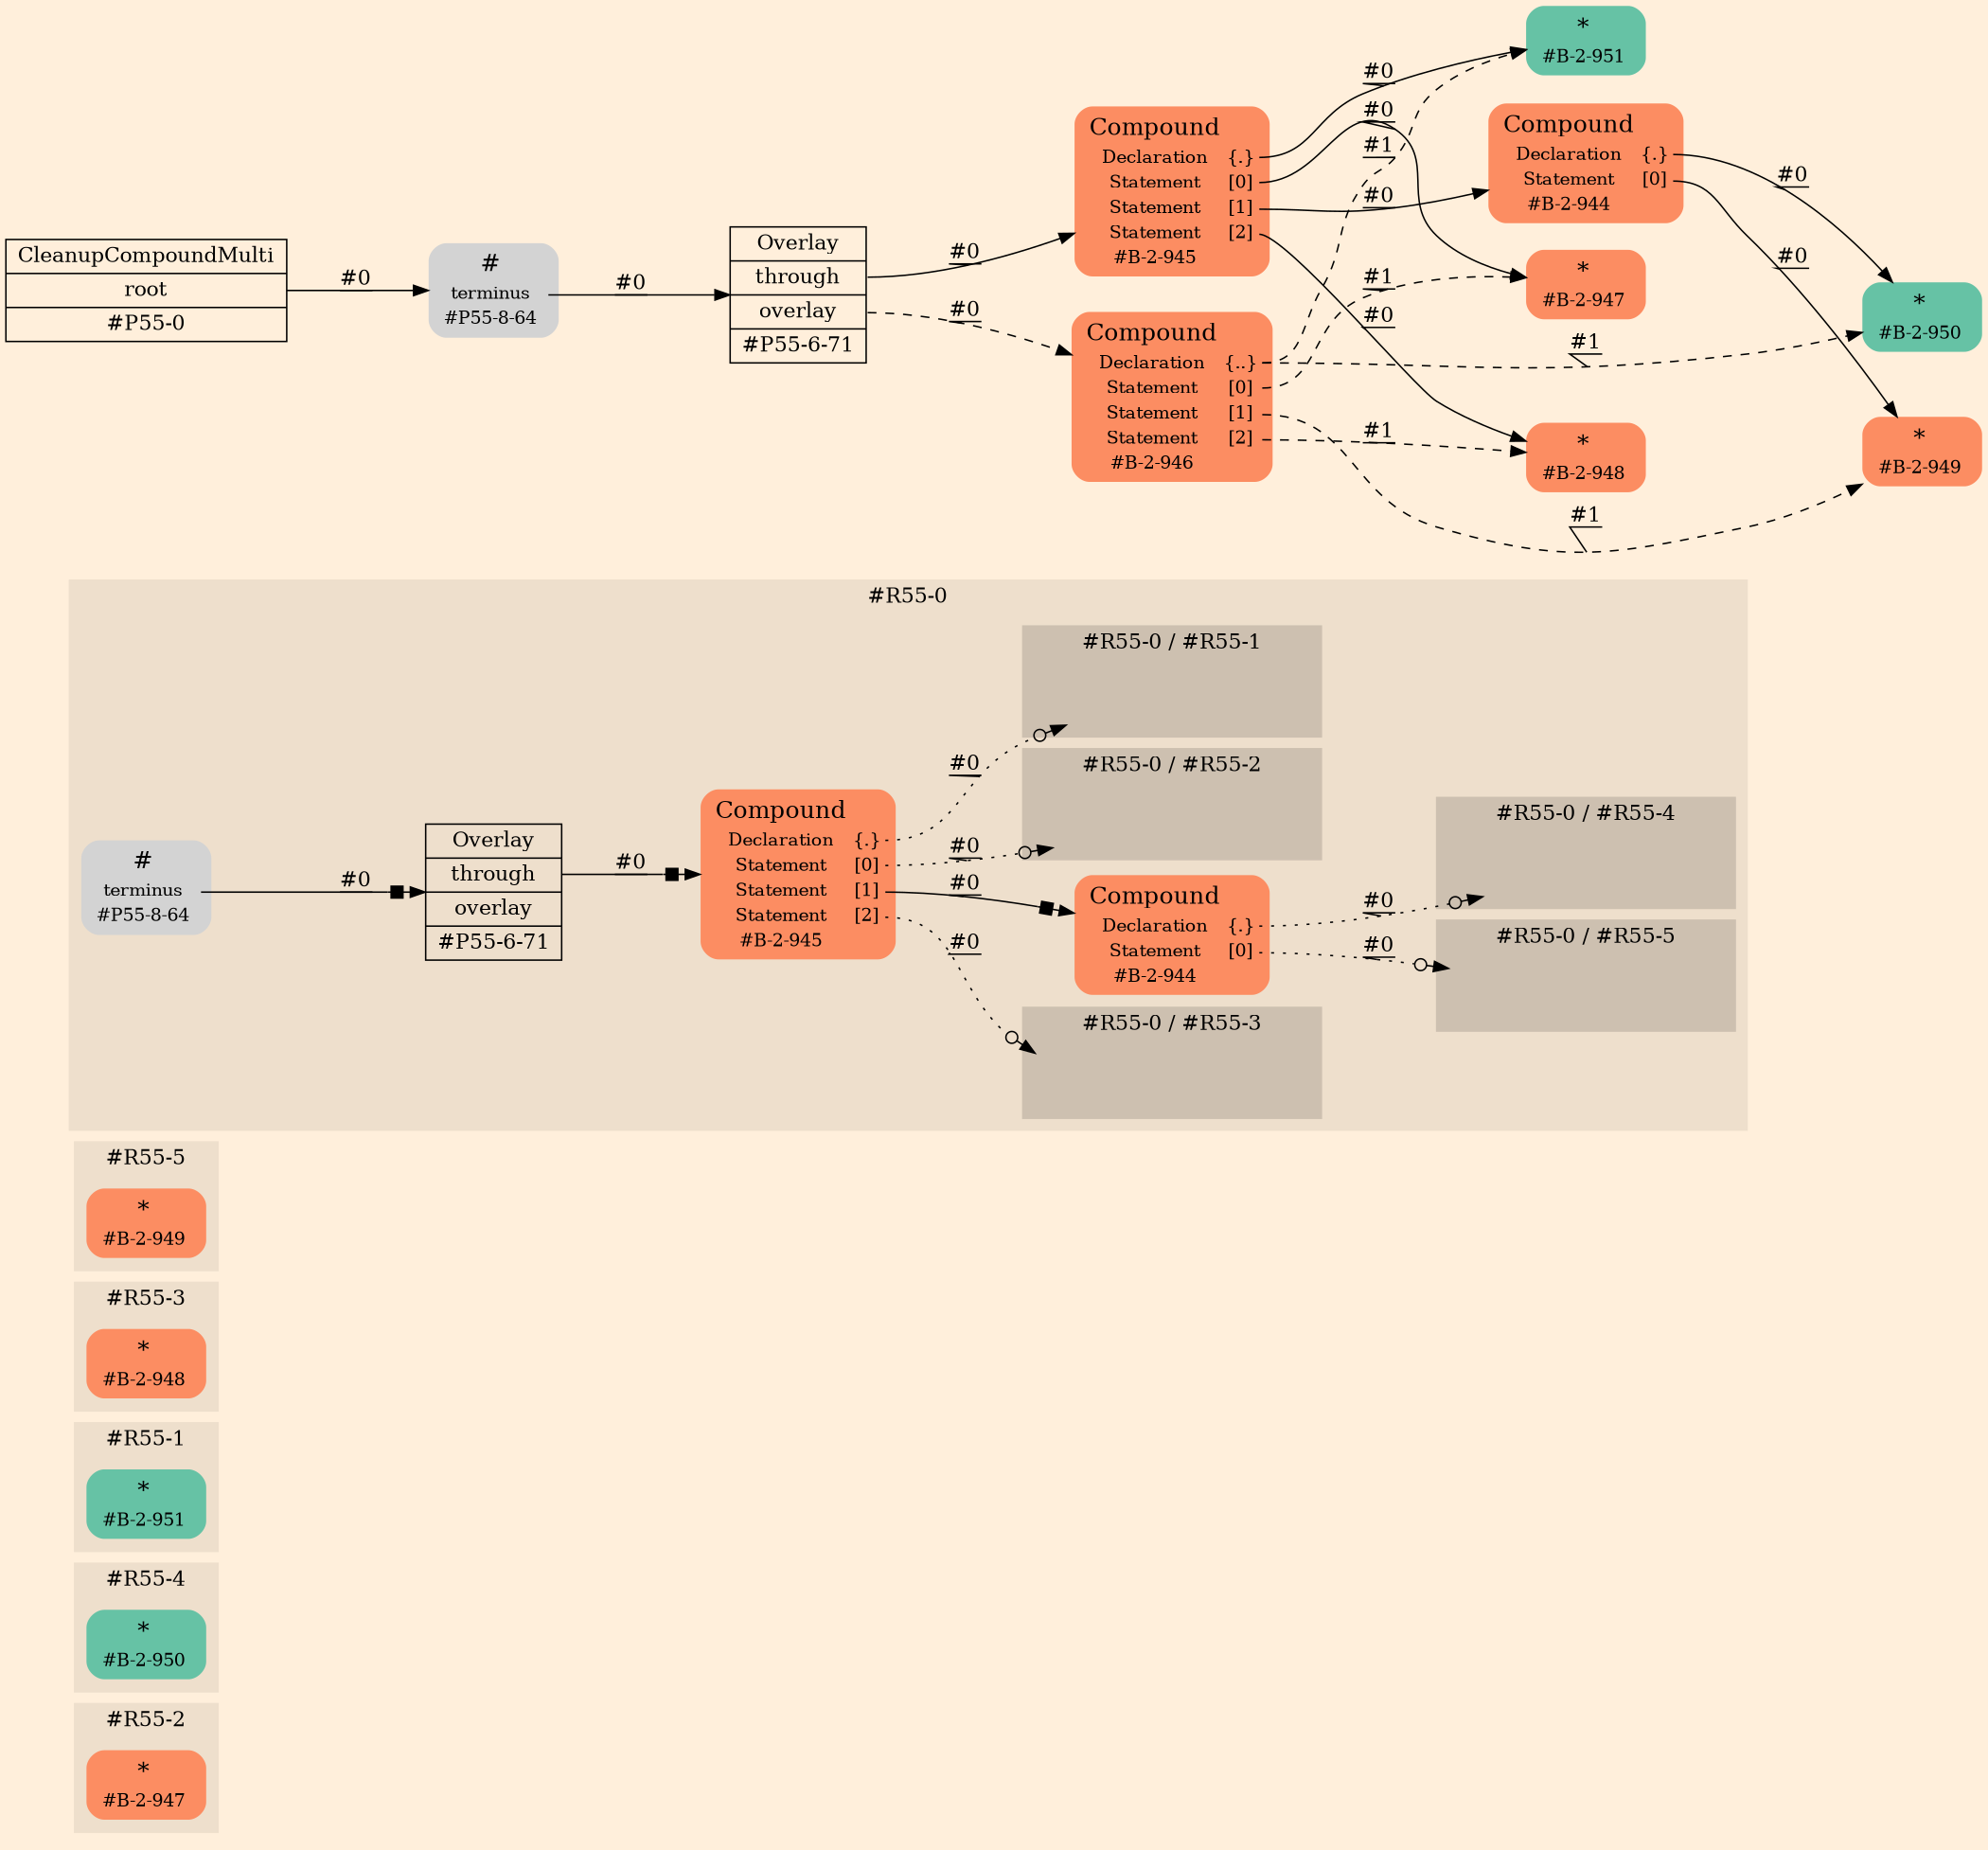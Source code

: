 digraph Inferno {
graph [
    rankdir = "LR"
    ranksep = 1.0
    size = "14,20"
    bgcolor = antiquewhite1
    color = black
    fontcolor = black
];
node [
];

// -------------------- figure #R55-2 --------------------
subgraph "cluster#R55-2" {
    label = "#R55-2"
    style = "filled"
    color = antiquewhite2
    "#R55-2 / #B-2-947" [
        shape = "plaintext"
        fillcolor = "/set28/2"
        label = <<TABLE BORDER="0" CELLBORDER="0" CELLSPACING="0">
         <TR><TD><FONT POINT-SIZE="16.0">*</FONT></TD><TD></TD></TR>
         <TR><TD>#B-2-947</TD><TD PORT="port0"></TD></TR>
        </TABLE>>
        style = "rounded,filled"
        fontsize = "12"
    ];
    
}


// -------------------- figure #R55-4 --------------------
subgraph "cluster#R55-4" {
    label = "#R55-4"
    style = "filled"
    color = antiquewhite2
    "#R55-4 / #B-2-950" [
        shape = "plaintext"
        fillcolor = "/set28/1"
        label = <<TABLE BORDER="0" CELLBORDER="0" CELLSPACING="0">
         <TR><TD><FONT POINT-SIZE="16.0">*</FONT></TD><TD></TD></TR>
         <TR><TD>#B-2-950</TD><TD PORT="port0"></TD></TR>
        </TABLE>>
        style = "rounded,filled"
        fontsize = "12"
    ];
    
}


// -------------------- figure #R55-1 --------------------
subgraph "cluster#R55-1" {
    label = "#R55-1"
    style = "filled"
    color = antiquewhite2
    "#R55-1 / #B-2-951" [
        shape = "plaintext"
        fillcolor = "/set28/1"
        label = <<TABLE BORDER="0" CELLBORDER="0" CELLSPACING="0">
         <TR><TD><FONT POINT-SIZE="16.0">*</FONT></TD><TD></TD></TR>
         <TR><TD>#B-2-951</TD><TD PORT="port0"></TD></TR>
        </TABLE>>
        style = "rounded,filled"
        fontsize = "12"
    ];
    
}


// -------------------- figure #R55-3 --------------------
subgraph "cluster#R55-3" {
    label = "#R55-3"
    style = "filled"
    color = antiquewhite2
    "#R55-3 / #B-2-948" [
        shape = "plaintext"
        fillcolor = "/set28/2"
        label = <<TABLE BORDER="0" CELLBORDER="0" CELLSPACING="0">
         <TR><TD><FONT POINT-SIZE="16.0">*</FONT></TD><TD></TD></TR>
         <TR><TD>#B-2-948</TD><TD PORT="port0"></TD></TR>
        </TABLE>>
        style = "rounded,filled"
        fontsize = "12"
    ];
    
}


// -------------------- figure #R55-5 --------------------
subgraph "cluster#R55-5" {
    label = "#R55-5"
    style = "filled"
    color = antiquewhite2
    "#R55-5 / #B-2-949" [
        shape = "plaintext"
        fillcolor = "/set28/2"
        label = <<TABLE BORDER="0" CELLBORDER="0" CELLSPACING="0">
         <TR><TD><FONT POINT-SIZE="16.0">*</FONT></TD><TD></TD></TR>
         <TR><TD>#B-2-949</TD><TD PORT="port0"></TD></TR>
        </TABLE>>
        style = "rounded,filled"
        fontsize = "12"
    ];
    
}


// -------------------- figure #R55-0 --------------------
subgraph "cluster#R55-0" {
    label = "#R55-0"
    style = "filled"
    color = antiquewhite2
    "#R55-0 / #B-2-944" [
        shape = "plaintext"
        fillcolor = "/set28/2"
        label = <<TABLE BORDER="0" CELLBORDER="0" CELLSPACING="0">
         <TR><TD><FONT POINT-SIZE="16.0">Compound</FONT></TD><TD></TD></TR>
         <TR><TD>Declaration</TD><TD PORT="port0">{.}</TD></TR>
         <TR><TD>Statement</TD><TD PORT="port1">[0]</TD></TR>
         <TR><TD>#B-2-944</TD><TD PORT="port2"></TD></TR>
        </TABLE>>
        style = "rounded,filled"
        fontsize = "12"
    ];
    
    "#R55-0 / #B-2-945" [
        shape = "plaintext"
        fillcolor = "/set28/2"
        label = <<TABLE BORDER="0" CELLBORDER="0" CELLSPACING="0">
         <TR><TD><FONT POINT-SIZE="16.0">Compound</FONT></TD><TD></TD></TR>
         <TR><TD>Declaration</TD><TD PORT="port0">{.}</TD></TR>
         <TR><TD>Statement</TD><TD PORT="port1">[0]</TD></TR>
         <TR><TD>Statement</TD><TD PORT="port2">[1]</TD></TR>
         <TR><TD>Statement</TD><TD PORT="port3">[2]</TD></TR>
         <TR><TD>#B-2-945</TD><TD PORT="port4"></TD></TR>
        </TABLE>>
        style = "rounded,filled"
        fontsize = "12"
    ];
    
    "#R55-0 / #P55-8-64" [
        shape = "plaintext"
        label = <<TABLE BORDER="0" CELLBORDER="0" CELLSPACING="0">
         <TR><TD><FONT POINT-SIZE="16.0">#</FONT></TD><TD></TD></TR>
         <TR><TD>terminus</TD><TD PORT="port0"></TD></TR>
         <TR><TD>#P55-8-64</TD><TD PORT="port1"></TD></TR>
        </TABLE>>
        style = "rounded,filled"
        fontsize = "12"
    ];
    
    "#R55-0 / #P55-6-71" [
        shape = "record"
        fillcolor = antiquewhite2
        label = "<fixed> Overlay | <port0> through | <port1> overlay | <port2> #P55-6-71"
        style = "filled"
        fontsize = "14"
        color = black
        fontcolor = black
    ];
    
    subgraph "cluster#R55-0 / #R55-5" {
        label = "#R55-0 / #R55-5"
        style = "filled"
        color = antiquewhite3
        "#R55-0 / #0 / #B-2-949" [
            shape = "none"
            style = "invisible"
        ];
        
    }
    
    subgraph "cluster#R55-0 / #R55-3" {
        label = "#R55-0 / #R55-3"
        style = "filled"
        color = antiquewhite3
        "#R55-0 / #0 / #B-2-948" [
            shape = "none"
            style = "invisible"
        ];
        
    }
    
    subgraph "cluster#R55-0 / #R55-1" {
        label = "#R55-0 / #R55-1"
        style = "filled"
        color = antiquewhite3
        "#R55-0 / #0 / #B-2-951" [
            shape = "none"
            style = "invisible"
        ];
        
    }
    
    subgraph "cluster#R55-0 / #R55-4" {
        label = "#R55-0 / #R55-4"
        style = "filled"
        color = antiquewhite3
        "#R55-0 / #0 / #B-2-950" [
            shape = "none"
            style = "invisible"
        ];
        
    }
    
    subgraph "cluster#R55-0 / #R55-2" {
        label = "#R55-0 / #R55-2"
        style = "filled"
        color = antiquewhite3
        "#R55-0 / #0 / #B-2-947" [
            shape = "none"
            style = "invisible"
        ];
        
    }
    
}


// -------------------- transformation figure --------------------
"CR#P55-0" [
    shape = "record"
    fillcolor = antiquewhite1
    label = "<fixed> CleanupCompoundMulti | <port0> root | <port1> #P55-0"
    style = "filled"
    fontsize = "14"
    color = black
    fontcolor = black
];

"#P55-8-64" [
    shape = "plaintext"
    label = <<TABLE BORDER="0" CELLBORDER="0" CELLSPACING="0">
     <TR><TD><FONT POINT-SIZE="16.0">#</FONT></TD><TD></TD></TR>
     <TR><TD>terminus</TD><TD PORT="port0"></TD></TR>
     <TR><TD>#P55-8-64</TD><TD PORT="port1"></TD></TR>
    </TABLE>>
    style = "rounded,filled"
    fontsize = "12"
];

"#P55-6-71" [
    shape = "record"
    fillcolor = antiquewhite1
    label = "<fixed> Overlay | <port0> through | <port1> overlay | <port2> #P55-6-71"
    style = "filled"
    fontsize = "14"
    color = black
    fontcolor = black
];

"#B-2-945" [
    shape = "plaintext"
    fillcolor = "/set28/2"
    label = <<TABLE BORDER="0" CELLBORDER="0" CELLSPACING="0">
     <TR><TD><FONT POINT-SIZE="16.0">Compound</FONT></TD><TD></TD></TR>
     <TR><TD>Declaration</TD><TD PORT="port0">{.}</TD></TR>
     <TR><TD>Statement</TD><TD PORT="port1">[0]</TD></TR>
     <TR><TD>Statement</TD><TD PORT="port2">[1]</TD></TR>
     <TR><TD>Statement</TD><TD PORT="port3">[2]</TD></TR>
     <TR><TD>#B-2-945</TD><TD PORT="port4"></TD></TR>
    </TABLE>>
    style = "rounded,filled"
    fontsize = "12"
];

"#B-2-951" [
    shape = "plaintext"
    fillcolor = "/set28/1"
    label = <<TABLE BORDER="0" CELLBORDER="0" CELLSPACING="0">
     <TR><TD><FONT POINT-SIZE="16.0">*</FONT></TD><TD></TD></TR>
     <TR><TD>#B-2-951</TD><TD PORT="port0"></TD></TR>
    </TABLE>>
    style = "rounded,filled"
    fontsize = "12"
];

"#B-2-947" [
    shape = "plaintext"
    fillcolor = "/set28/2"
    label = <<TABLE BORDER="0" CELLBORDER="0" CELLSPACING="0">
     <TR><TD><FONT POINT-SIZE="16.0">*</FONT></TD><TD></TD></TR>
     <TR><TD>#B-2-947</TD><TD PORT="port0"></TD></TR>
    </TABLE>>
    style = "rounded,filled"
    fontsize = "12"
];

"#B-2-944" [
    shape = "plaintext"
    fillcolor = "/set28/2"
    label = <<TABLE BORDER="0" CELLBORDER="0" CELLSPACING="0">
     <TR><TD><FONT POINT-SIZE="16.0">Compound</FONT></TD><TD></TD></TR>
     <TR><TD>Declaration</TD><TD PORT="port0">{.}</TD></TR>
     <TR><TD>Statement</TD><TD PORT="port1">[0]</TD></TR>
     <TR><TD>#B-2-944</TD><TD PORT="port2"></TD></TR>
    </TABLE>>
    style = "rounded,filled"
    fontsize = "12"
];

"#B-2-950" [
    shape = "plaintext"
    fillcolor = "/set28/1"
    label = <<TABLE BORDER="0" CELLBORDER="0" CELLSPACING="0">
     <TR><TD><FONT POINT-SIZE="16.0">*</FONT></TD><TD></TD></TR>
     <TR><TD>#B-2-950</TD><TD PORT="port0"></TD></TR>
    </TABLE>>
    style = "rounded,filled"
    fontsize = "12"
];

"#B-2-949" [
    shape = "plaintext"
    fillcolor = "/set28/2"
    label = <<TABLE BORDER="0" CELLBORDER="0" CELLSPACING="0">
     <TR><TD><FONT POINT-SIZE="16.0">*</FONT></TD><TD></TD></TR>
     <TR><TD>#B-2-949</TD><TD PORT="port0"></TD></TR>
    </TABLE>>
    style = "rounded,filled"
    fontsize = "12"
];

"#B-2-948" [
    shape = "plaintext"
    fillcolor = "/set28/2"
    label = <<TABLE BORDER="0" CELLBORDER="0" CELLSPACING="0">
     <TR><TD><FONT POINT-SIZE="16.0">*</FONT></TD><TD></TD></TR>
     <TR><TD>#B-2-948</TD><TD PORT="port0"></TD></TR>
    </TABLE>>
    style = "rounded,filled"
    fontsize = "12"
];

"#B-2-946" [
    shape = "plaintext"
    fillcolor = "/set28/2"
    label = <<TABLE BORDER="0" CELLBORDER="0" CELLSPACING="0">
     <TR><TD><FONT POINT-SIZE="16.0">Compound</FONT></TD><TD></TD></TR>
     <TR><TD>Declaration</TD><TD PORT="port0">{..}</TD></TR>
     <TR><TD>Statement</TD><TD PORT="port1">[0]</TD></TR>
     <TR><TD>Statement</TD><TD PORT="port2">[1]</TD></TR>
     <TR><TD>Statement</TD><TD PORT="port3">[2]</TD></TR>
     <TR><TD>#B-2-946</TD><TD PORT="port4"></TD></TR>
    </TABLE>>
    style = "rounded,filled"
    fontsize = "12"
];


// -------------------- links --------------------
// links for block CR#P55-0
"CR#P55-0":port0 -> "#P55-8-64" [
    style="solid"
    label = "#0"
    decorate = true
    color = black
    fontcolor = black
];

// links for block #P55-8-64
"#P55-8-64":port0 -> "#P55-6-71" [
    style="solid"
    label = "#0"
    decorate = true
    color = black
    fontcolor = black
];

// links for block #P55-6-71
"#P55-6-71":port0 -> "#B-2-945" [
    style="solid"
    label = "#0"
    decorate = true
    color = black
    fontcolor = black
];

"#P55-6-71":port1 -> "#B-2-946" [
    style="dashed"
    label = "#0"
    decorate = true
    color = black
    fontcolor = black
];

// links for block #B-2-945
"#B-2-945":port0 -> "#B-2-951" [
    style="solid"
    label = "#0"
    decorate = true
    color = black
    fontcolor = black
];

"#B-2-945":port1 -> "#B-2-947" [
    style="solid"
    label = "#0"
    decorate = true
    color = black
    fontcolor = black
];

"#B-2-945":port2 -> "#B-2-944" [
    style="solid"
    label = "#0"
    decorate = true
    color = black
    fontcolor = black
];

"#B-2-945":port3 -> "#B-2-948" [
    style="solid"
    label = "#0"
    decorate = true
    color = black
    fontcolor = black
];

// links for block #B-2-951
// links for block #B-2-947
// links for block #B-2-944
"#B-2-944":port0 -> "#B-2-950" [
    style="solid"
    label = "#0"
    decorate = true
    color = black
    fontcolor = black
];

"#B-2-944":port1 -> "#B-2-949" [
    style="solid"
    label = "#0"
    decorate = true
    color = black
    fontcolor = black
];

// links for block #B-2-950
// links for block #B-2-949
// links for block #B-2-948
// links for block #B-2-946
"#B-2-946":port0 -> "#B-2-950" [
    style="dashed"
    label = "#1"
    decorate = true
    color = black
    fontcolor = black
];

"#B-2-946":port0 -> "#B-2-951" [
    style="dashed"
    label = "#1"
    decorate = true
    color = black
    fontcolor = black
];

"#B-2-946":port1 -> "#B-2-947" [
    style="dashed"
    label = "#1"
    decorate = true
    color = black
    fontcolor = black
];

"#B-2-946":port2 -> "#B-2-949" [
    style="dashed"
    label = "#1"
    decorate = true
    color = black
    fontcolor = black
];

"#B-2-946":port3 -> "#B-2-948" [
    style="dashed"
    label = "#1"
    decorate = true
    color = black
    fontcolor = black
];

// links for block #R55-0 / #B-2-944
"#R55-0 / #B-2-944":port0 -> "#R55-0 / #0 / #B-2-950" [
    style="dotted"
    arrowhead="normalnoneodot"
    label = "#0"
    decorate = true
    color = black
    fontcolor = black
];

"#R55-0 / #B-2-944":port1 -> "#R55-0 / #0 / #B-2-949" [
    style="dotted"
    arrowhead="normalnoneodot"
    label = "#0"
    decorate = true
    color = black
    fontcolor = black
];

// links for block #R55-0 / #B-2-945
"#R55-0 / #B-2-945":port0 -> "#R55-0 / #0 / #B-2-951" [
    style="dotted"
    arrowhead="normalnoneodot"
    label = "#0"
    decorate = true
    color = black
    fontcolor = black
];

"#R55-0 / #B-2-945":port1 -> "#R55-0 / #0 / #B-2-947" [
    style="dotted"
    arrowhead="normalnoneodot"
    label = "#0"
    decorate = true
    color = black
    fontcolor = black
];

"#R55-0 / #B-2-945":port2 -> "#R55-0 / #B-2-944" [
    style="solid"
    arrowhead="normalnonebox"
    label = "#0"
    decorate = true
    color = black
    fontcolor = black
];

"#R55-0 / #B-2-945":port3 -> "#R55-0 / #0 / #B-2-948" [
    style="dotted"
    arrowhead="normalnoneodot"
    label = "#0"
    decorate = true
    color = black
    fontcolor = black
];

// links for block #R55-0 / #P55-8-64
"#R55-0 / #P55-8-64":port0 -> "#R55-0 / #P55-6-71" [
    style="solid"
    arrowhead="normalnonebox"
    label = "#0"
    decorate = true
    color = black
    fontcolor = black
];

// links for block #R55-0 / #P55-6-71
"#R55-0 / #P55-6-71":port0 -> "#R55-0 / #B-2-945" [
    style="solid"
    arrowhead="normalnonebox"
    label = "#0"
    decorate = true
    color = black
    fontcolor = black
];

// links for block #R55-0 / #0 / #B-2-949
// links for block #R55-0 / #0 / #B-2-948
// links for block #R55-0 / #0 / #B-2-951
// links for block #R55-0 / #0 / #B-2-950
// links for block #R55-0 / #0 / #B-2-947
// links for block #R55-5 / #B-2-949
// links for block #R55-3 / #B-2-948
// links for block #R55-1 / #B-2-951
// links for block #R55-4 / #B-2-950
// links for block #R55-2 / #B-2-947
}
